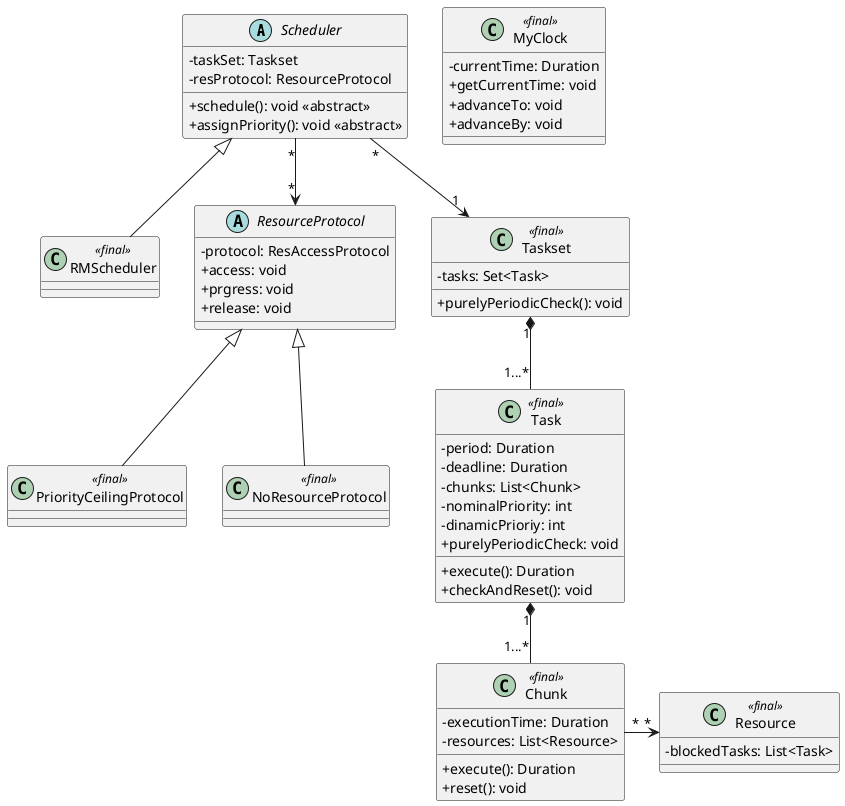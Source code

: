 @startuml class diagram
skinparam classAttributeIconSize 0

' classi
abstract class Scheduler {
    - taskSet: Taskset
    - resProtocol: ResourceProtocol
    + schedule(): void <<abstract>>
    + assignPriority(): void <<abstract>>
}

class MyClock <<final>> {
    - currentTime: Duration
    + getCurrentTime: void
    + advanceTo: void
    + advanceBy: void
}

class RMScheduler <<final>> {
}

abstract class ResourceProtocol {
    - protocol: ResAccessProtocol
    + access: void
    + prgress: void
    + release: void
}

class PriorityCeilingProtocol <<final>> {
}

class NoResourceProtocol <<final>> {
}

class Resource <<final>> {
    - blockedTasks: List<Task>
}

class Taskset <<final>> {
    - tasks: Set<Task>
    + purelyPeriodicCheck(): void
}

class Task <<final>> {
    - period: Duration
    - deadline: Duration
    - chunks: List<Chunk>
    - nominalPriority: int
    - dinamicPrioriy: int
    + execute(): Duration
    + checkAndReset(): void
    + purelyPeriodicCheck: void
}

class Chunk <<final>> {
    - executionTime: Duration
    - resources: List<Resource>
    + execute(): Duration
    + reset(): void
}

' relazioni
Scheduler <|-- RMScheduler
Scheduler "*" --> "*" ResourceProtocol
ResourceProtocol <|-- PriorityCeilingProtocol
ResourceProtocol <|-- NoResourceProtocol
Scheduler "*" --> "1" Taskset
Taskset "1" *-- "1...*" Task
Task "1" *-- "1...*" Chunk
Chunk "*" -> "*" Resource


@enduml